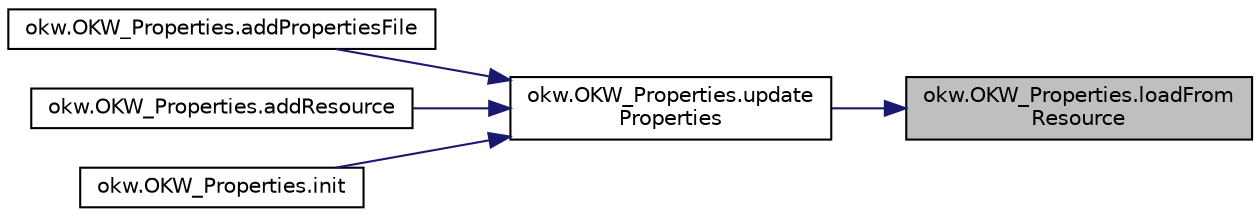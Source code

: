 digraph "okw.OKW_Properties.loadFromResource"
{
 // INTERACTIVE_SVG=YES
 // LATEX_PDF_SIZE
  edge [fontname="Helvetica",fontsize="10",labelfontname="Helvetica",labelfontsize="10"];
  node [fontname="Helvetica",fontsize="10",shape=record];
  rankdir="RL";
  Node1 [label="okw.OKW_Properties.loadFrom\lResource",height=0.2,width=0.4,color="black", fillcolor="grey75", style="filled", fontcolor="black",tooltip="Lädt die Liste OKW_Properties.ResoursesProperties hinzufügen."];
  Node1 -> Node2 [dir="back",color="midnightblue",fontsize="10",style="solid",fontname="Helvetica"];
  Node2 [label="okw.OKW_Properties.update\lProperties",height=0.2,width=0.4,color="black", fillcolor="white", style="filled",URL="$classokw_1_1_o_k_w___properties.html#aaec0ed9838c553749dcc2514232f6a6c",tooltip="Aktualisert/Lädt die Properties in der unter OKW_Properties beschriebene Weise."];
  Node2 -> Node3 [dir="back",color="midnightblue",fontsize="10",style="solid",fontname="Helvetica"];
  Node3 [label="okw.OKW_Properties.addPropertiesFile",height=0.2,width=0.4,color="black", fillcolor="white", style="filled",URL="$classokw_1_1_o_k_w___properties.html#a78c9f44f14dbfc95dea240e06065120c",tooltip="Eine *.Properties-Datei zur Liste OKW_Properties.FileProperties hinzufügen."];
  Node2 -> Node4 [dir="back",color="midnightblue",fontsize="10",style="solid",fontname="Helvetica"];
  Node4 [label="okw.OKW_Properties.addResource",height=0.2,width=0.4,color="black", fillcolor="white", style="filled",URL="$classokw_1_1_o_k_w___properties.html#ad170c832264ab27c615f6e1bf2e8e8d3",tooltip="Eine .Properties-Datei aus dem Resource-Verzeichniss zur Liste OKW_Properties.ResoursesProperties hin..."];
  Node2 -> Node5 [dir="back",color="midnightblue",fontsize="10",style="solid",fontname="Helvetica"];
  Node5 [label="okw.OKW_Properties.init",height=0.2,width=0.4,color="black", fillcolor="white", style="filled",URL="$classokw_1_1_o_k_w___properties.html#a8a4294aa27bf9f4f49e9f1991022d5c8",tooltip="Initialisiert diese Klasse:"];
}

